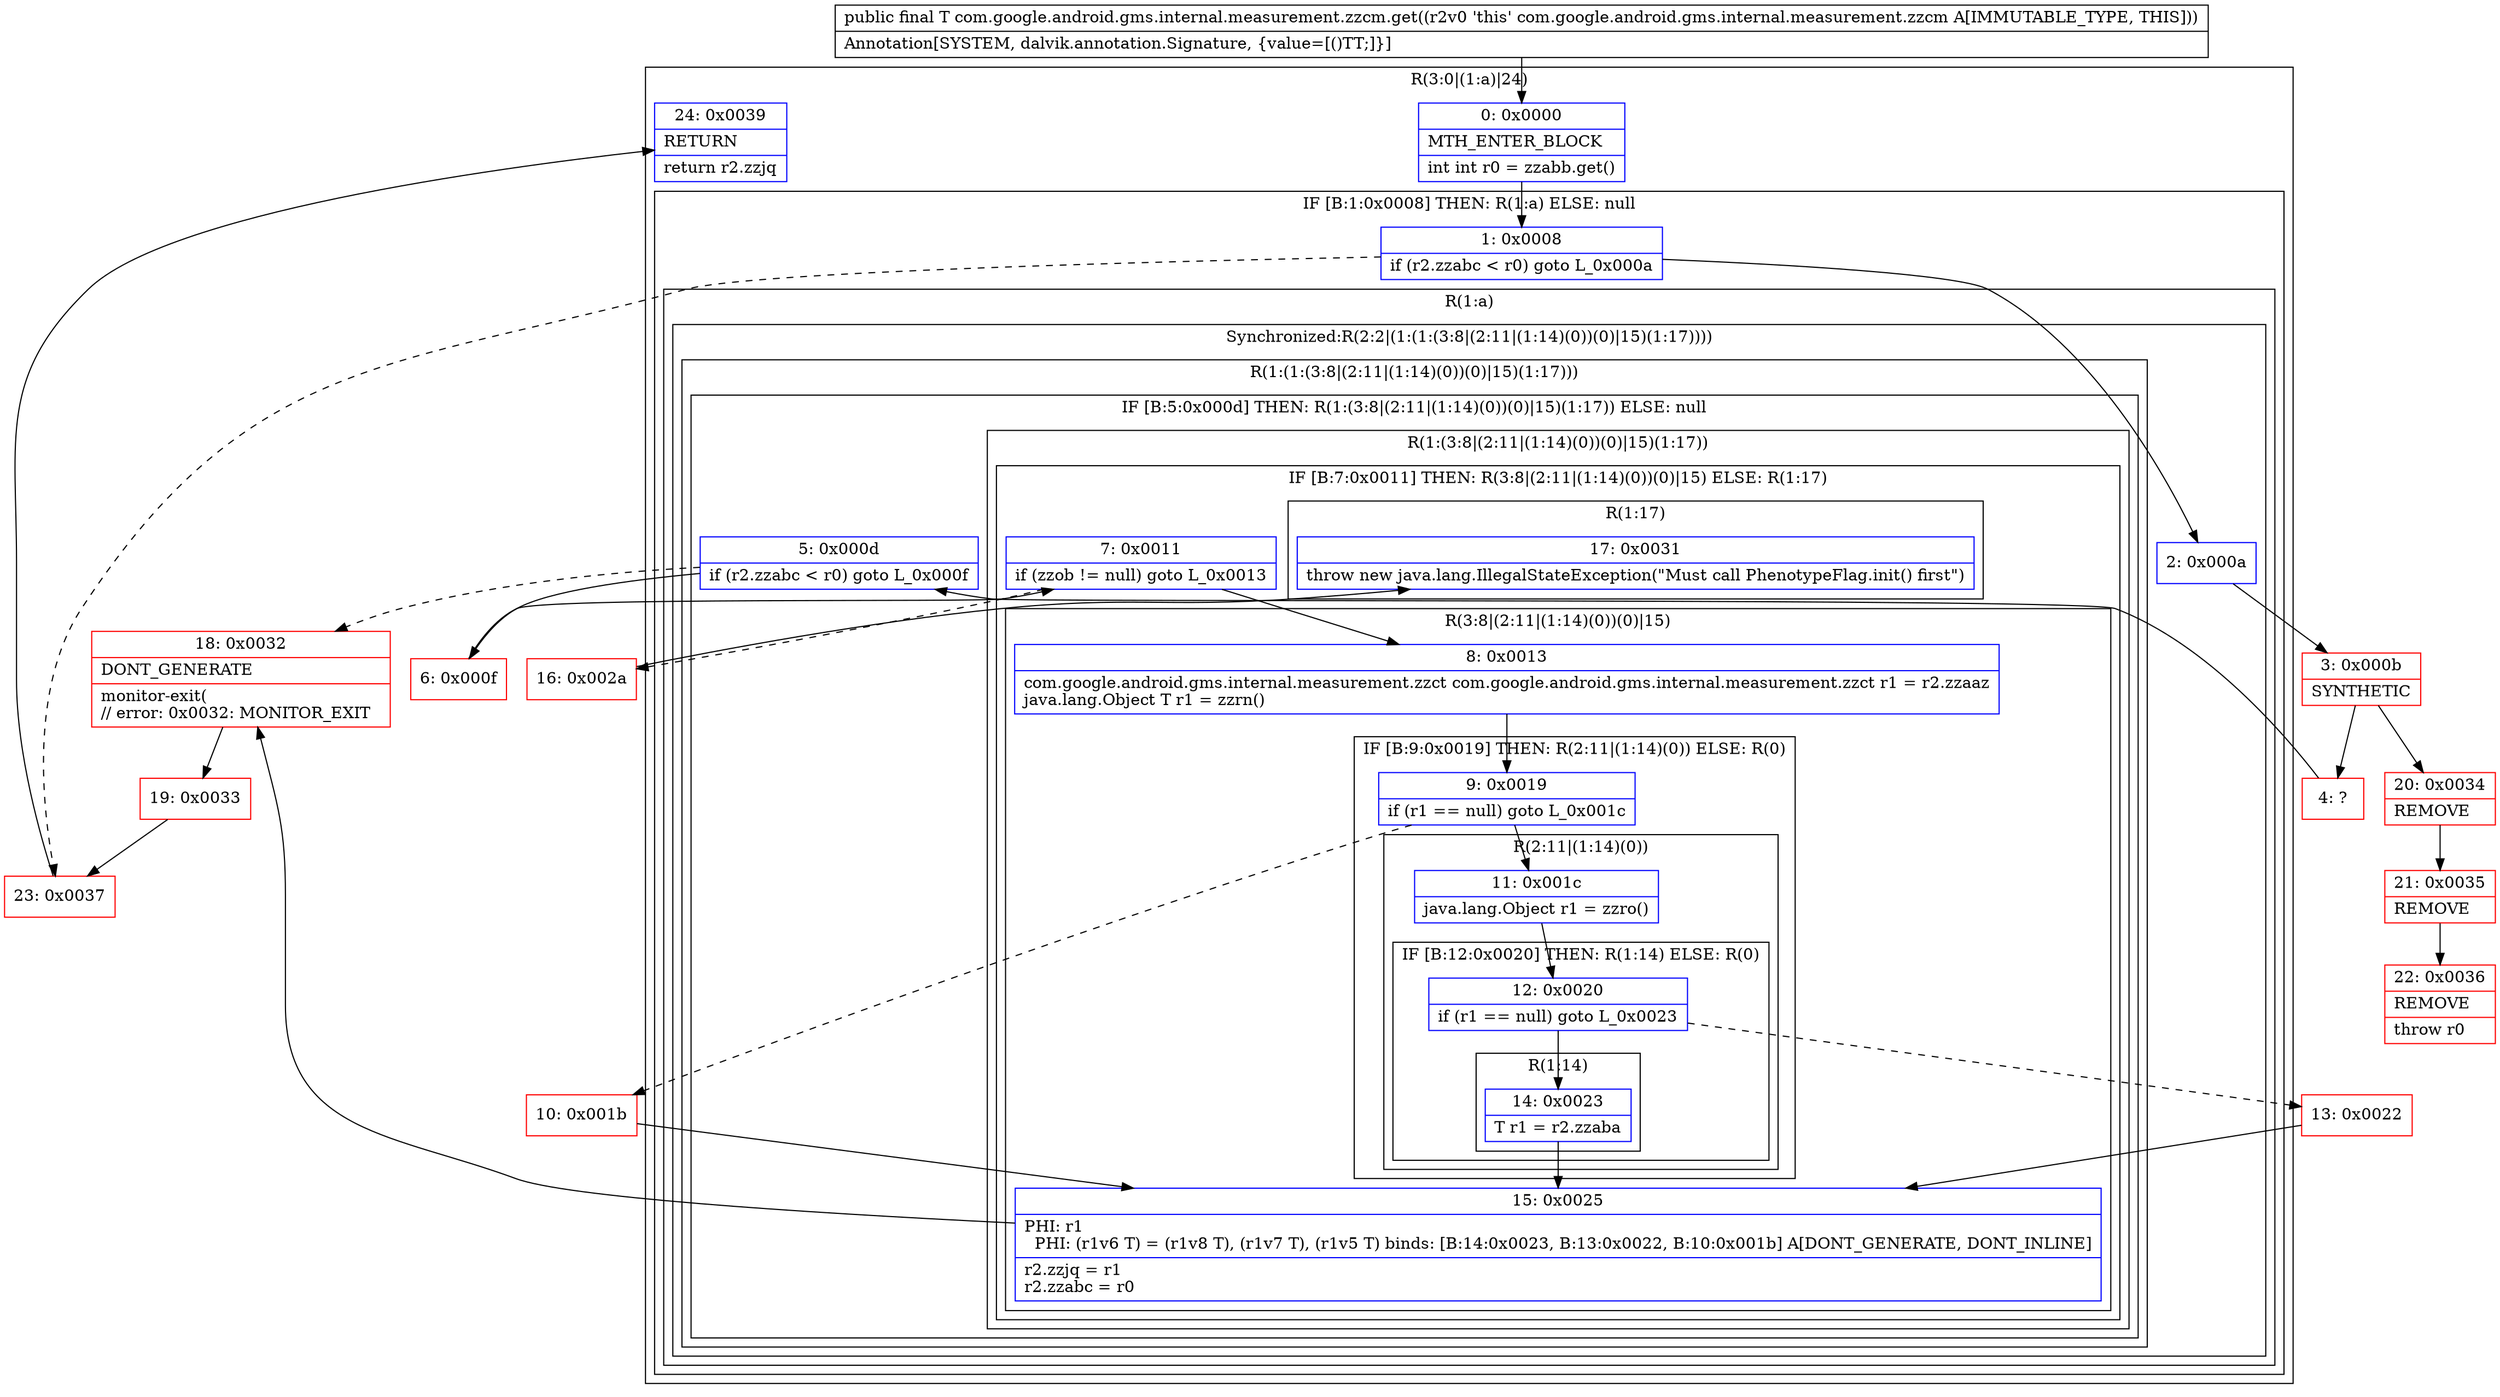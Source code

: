digraph "CFG forcom.google.android.gms.internal.measurement.zzcm.get()Ljava\/lang\/Object;" {
subgraph cluster_Region_649567786 {
label = "R(3:0|(1:a)|24)";
node [shape=record,color=blue];
Node_0 [shape=record,label="{0\:\ 0x0000|MTH_ENTER_BLOCK\l|int int r0 = zzabb.get()\l}"];
subgraph cluster_IfRegion_1997273886 {
label = "IF [B:1:0x0008] THEN: R(1:a) ELSE: null";
node [shape=record,color=blue];
Node_1 [shape=record,label="{1\:\ 0x0008|if (r2.zzabc \< r0) goto L_0x000a\l}"];
subgraph cluster_Region_759145446 {
label = "R(1:a)";
node [shape=record,color=blue];
subgraph cluster_SynchronizedRegion_366974869 {
label = "Synchronized:R(2:2|(1:(1:(3:8|(2:11|(1:14)(0))(0)|15)(1:17))))";
node [shape=record,color=blue];
Node_2 [shape=record,label="{2\:\ 0x000a}"];
subgraph cluster_Region_209235141 {
label = "R(1:(1:(3:8|(2:11|(1:14)(0))(0)|15)(1:17)))";
node [shape=record,color=blue];
subgraph cluster_IfRegion_1139472854 {
label = "IF [B:5:0x000d] THEN: R(1:(3:8|(2:11|(1:14)(0))(0)|15)(1:17)) ELSE: null";
node [shape=record,color=blue];
Node_5 [shape=record,label="{5\:\ 0x000d|if (r2.zzabc \< r0) goto L_0x000f\l}"];
subgraph cluster_Region_701998355 {
label = "R(1:(3:8|(2:11|(1:14)(0))(0)|15)(1:17))";
node [shape=record,color=blue];
subgraph cluster_IfRegion_2032599900 {
label = "IF [B:7:0x0011] THEN: R(3:8|(2:11|(1:14)(0))(0)|15) ELSE: R(1:17)";
node [shape=record,color=blue];
Node_7 [shape=record,label="{7\:\ 0x0011|if (zzob != null) goto L_0x0013\l}"];
subgraph cluster_Region_961757303 {
label = "R(3:8|(2:11|(1:14)(0))(0)|15)";
node [shape=record,color=blue];
Node_8 [shape=record,label="{8\:\ 0x0013|com.google.android.gms.internal.measurement.zzct com.google.android.gms.internal.measurement.zzct r1 = r2.zzaaz\ljava.lang.Object T r1 = zzrn()\l}"];
subgraph cluster_IfRegion_532971324 {
label = "IF [B:9:0x0019] THEN: R(2:11|(1:14)(0)) ELSE: R(0)";
node [shape=record,color=blue];
Node_9 [shape=record,label="{9\:\ 0x0019|if (r1 == null) goto L_0x001c\l}"];
subgraph cluster_Region_596631481 {
label = "R(2:11|(1:14)(0))";
node [shape=record,color=blue];
Node_11 [shape=record,label="{11\:\ 0x001c|java.lang.Object r1 = zzro()\l}"];
subgraph cluster_IfRegion_1018676299 {
label = "IF [B:12:0x0020] THEN: R(1:14) ELSE: R(0)";
node [shape=record,color=blue];
Node_12 [shape=record,label="{12\:\ 0x0020|if (r1 == null) goto L_0x0023\l}"];
subgraph cluster_Region_200541149 {
label = "R(1:14)";
node [shape=record,color=blue];
Node_14 [shape=record,label="{14\:\ 0x0023|T r1 = r2.zzaba\l}"];
}
subgraph cluster_Region_271405266 {
label = "R(0)";
node [shape=record,color=blue];
}
}
}
subgraph cluster_Region_1509607574 {
label = "R(0)";
node [shape=record,color=blue];
}
}
Node_15 [shape=record,label="{15\:\ 0x0025|PHI: r1 \l  PHI: (r1v6 T) = (r1v8 T), (r1v7 T), (r1v5 T) binds: [B:14:0x0023, B:13:0x0022, B:10:0x001b] A[DONT_GENERATE, DONT_INLINE]\l|r2.zzjq = r1\lr2.zzabc = r0\l}"];
}
subgraph cluster_Region_1292964231 {
label = "R(1:17)";
node [shape=record,color=blue];
Node_17 [shape=record,label="{17\:\ 0x0031|throw new java.lang.IllegalStateException(\"Must call PhenotypeFlag.init() first\")\l}"];
}
}
}
}
}
}
}
}
Node_24 [shape=record,label="{24\:\ 0x0039|RETURN\l|return r2.zzjq\l}"];
}
Node_3 [shape=record,color=red,label="{3\:\ 0x000b|SYNTHETIC\l}"];
Node_4 [shape=record,color=red,label="{4\:\ ?}"];
Node_6 [shape=record,color=red,label="{6\:\ 0x000f}"];
Node_10 [shape=record,color=red,label="{10\:\ 0x001b}"];
Node_13 [shape=record,color=red,label="{13\:\ 0x0022}"];
Node_16 [shape=record,color=red,label="{16\:\ 0x002a}"];
Node_18 [shape=record,color=red,label="{18\:\ 0x0032|DONT_GENERATE\l|monitor\-exit(\l\/\/ error: 0x0032: MONITOR_EXIT  \l}"];
Node_19 [shape=record,color=red,label="{19\:\ 0x0033}"];
Node_20 [shape=record,color=red,label="{20\:\ 0x0034|REMOVE\l}"];
Node_21 [shape=record,color=red,label="{21\:\ 0x0035|REMOVE\l}"];
Node_22 [shape=record,color=red,label="{22\:\ 0x0036|REMOVE\l|throw r0\l}"];
Node_23 [shape=record,color=red,label="{23\:\ 0x0037}"];
MethodNode[shape=record,label="{public final T com.google.android.gms.internal.measurement.zzcm.get((r2v0 'this' com.google.android.gms.internal.measurement.zzcm A[IMMUTABLE_TYPE, THIS]))  | Annotation[SYSTEM, dalvik.annotation.Signature, \{value=[()TT;]\}]\l}"];
MethodNode -> Node_0;
Node_0 -> Node_1;
Node_1 -> Node_2;
Node_1 -> Node_23[style=dashed];
Node_2 -> Node_3;
Node_5 -> Node_6;
Node_5 -> Node_18[style=dashed];
Node_7 -> Node_8;
Node_7 -> Node_16[style=dashed];
Node_8 -> Node_9;
Node_9 -> Node_10[style=dashed];
Node_9 -> Node_11;
Node_11 -> Node_12;
Node_12 -> Node_13[style=dashed];
Node_12 -> Node_14;
Node_14 -> Node_15;
Node_15 -> Node_18;
Node_3 -> Node_4;
Node_3 -> Node_20;
Node_4 -> Node_5;
Node_6 -> Node_7;
Node_10 -> Node_15;
Node_13 -> Node_15;
Node_16 -> Node_17;
Node_18 -> Node_19;
Node_19 -> Node_23;
Node_20 -> Node_21;
Node_21 -> Node_22;
Node_23 -> Node_24;
}

